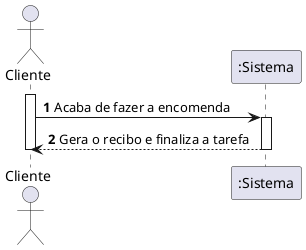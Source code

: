 @startuml
autonumber
actor "Cliente" as UNR

activate UNR
UNR -> ":Sistema" : Acaba de fazer a encomenda

activate ":Sistema"
":Sistema" --> UNR : Gera o recibo e finaliza a tarefa
deactivate ":Sistema"

deactivate UNR
@enduml